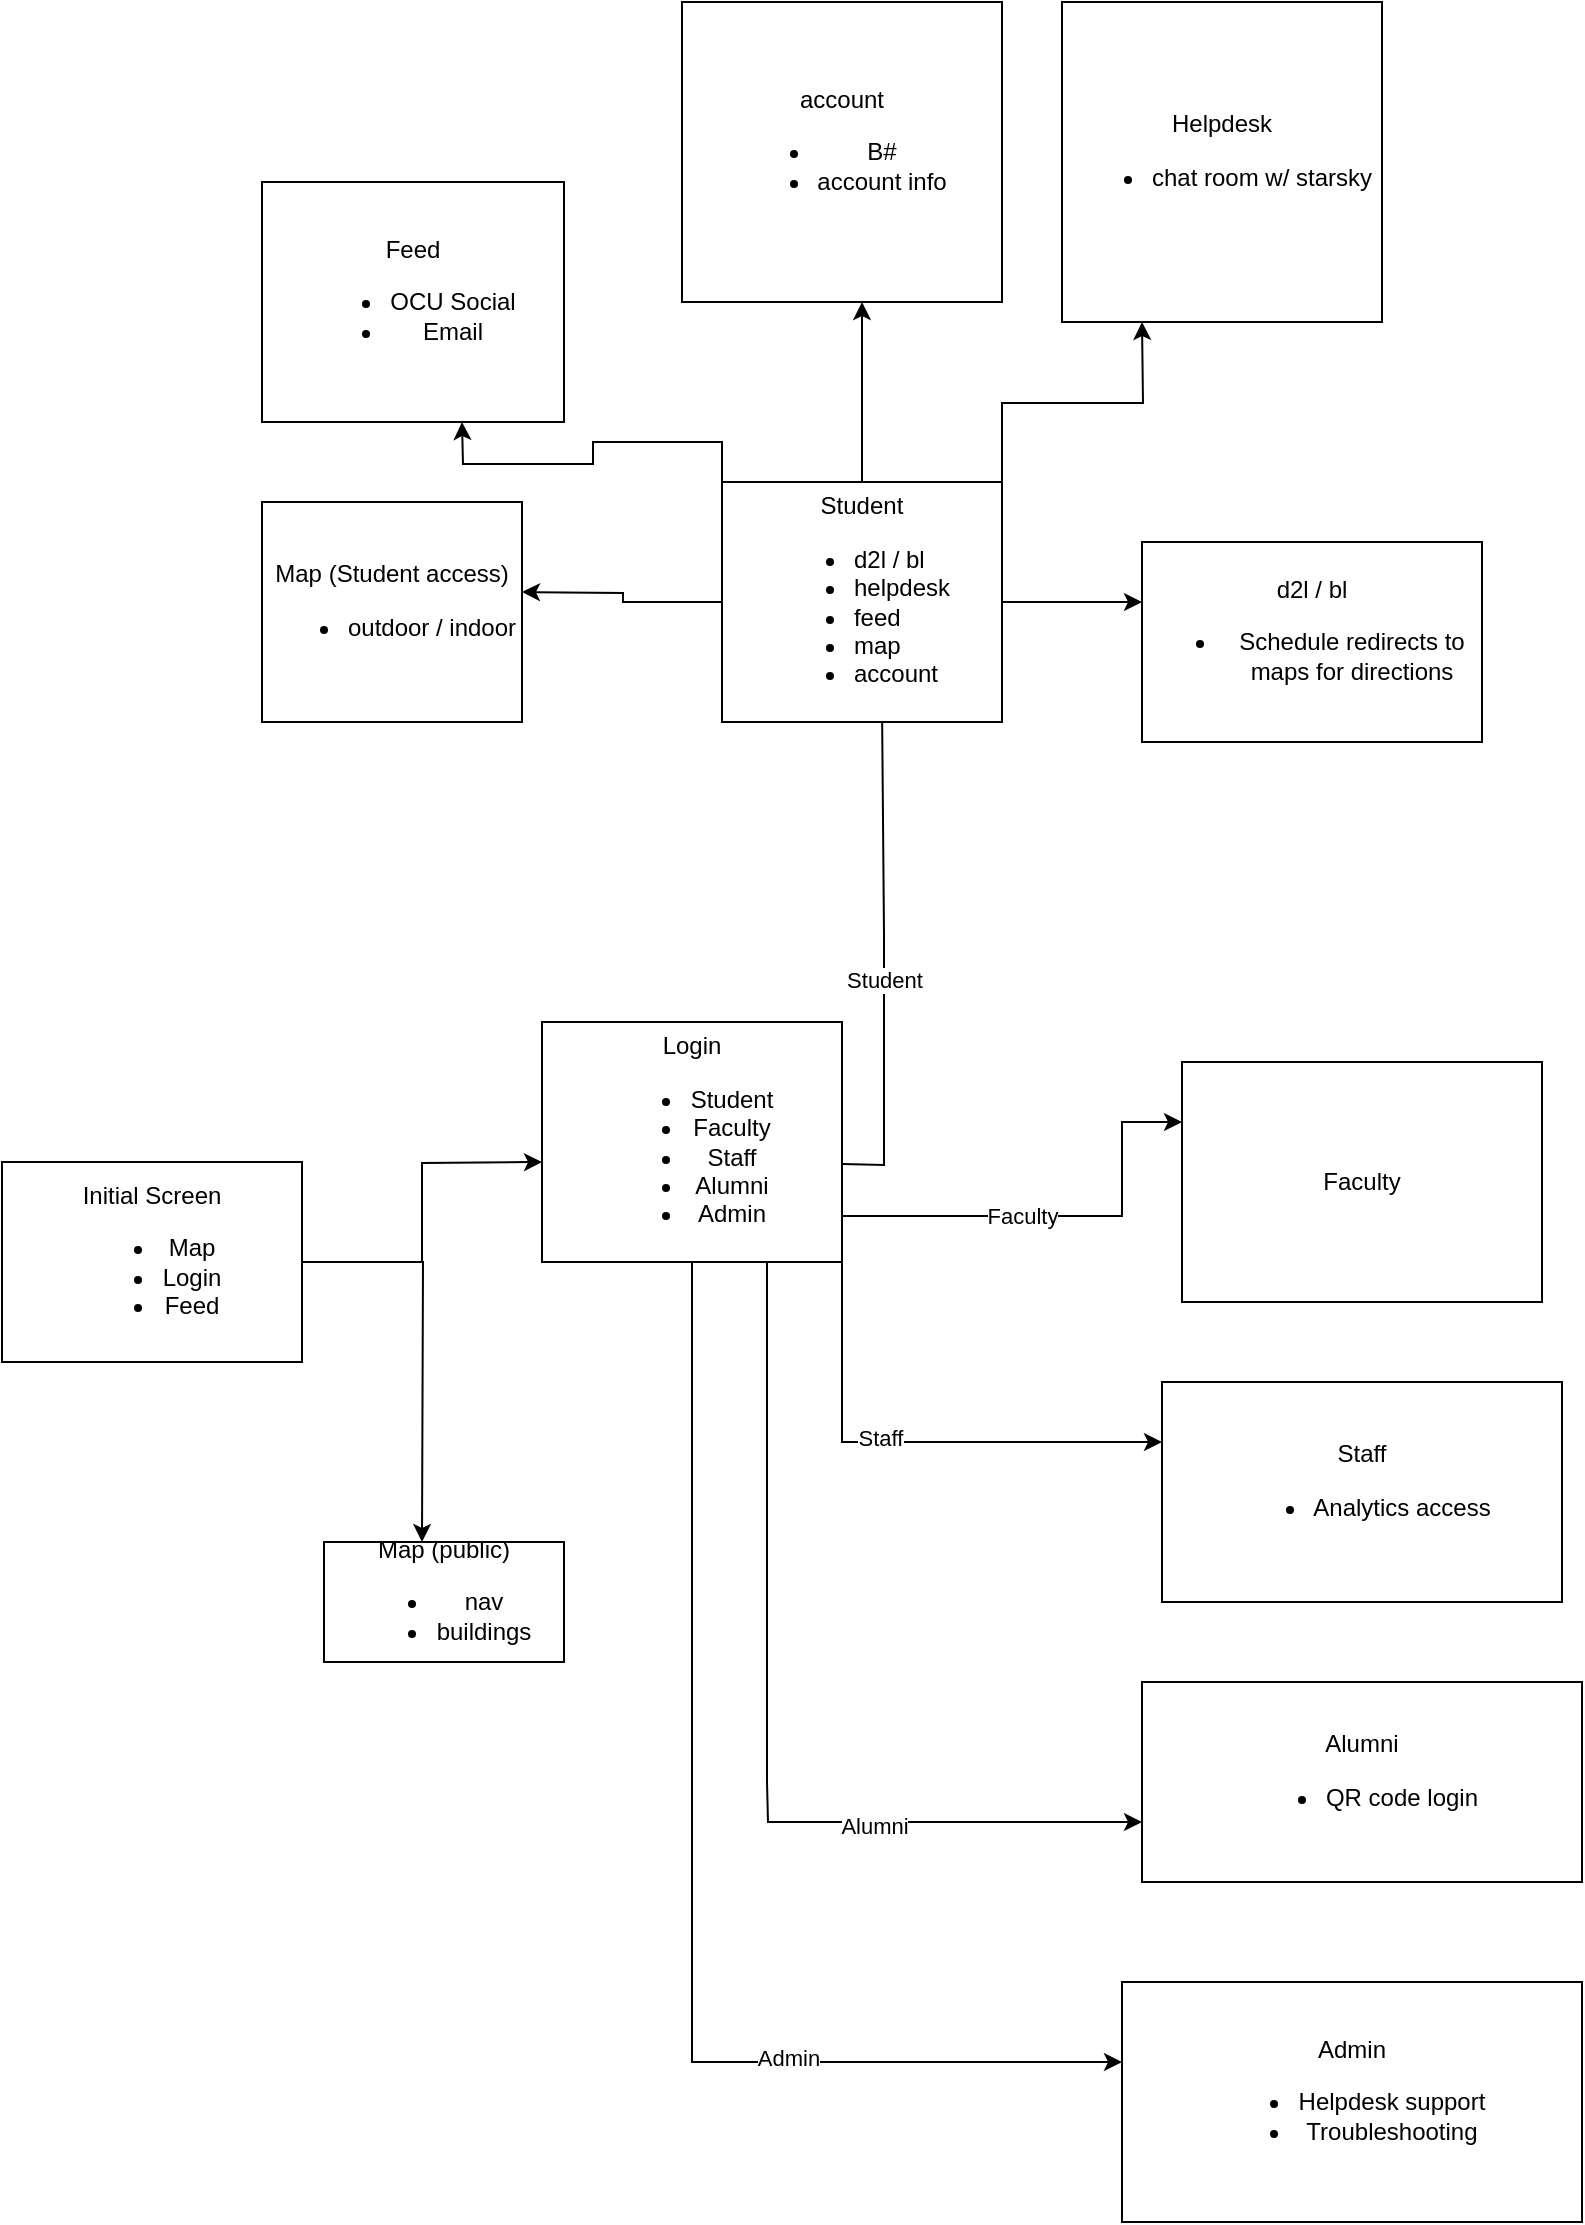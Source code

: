 <mxfile version="20.8.23" type="device"><diagram name="Page-1" id="XEODCkSr8xyZaDPM4AW_"><mxGraphModel dx="1050" dy="1649" grid="1" gridSize="10" guides="1" tooltips="1" connect="1" arrows="1" fold="1" page="1" pageScale="1" pageWidth="850" pageHeight="1100" math="0" shadow="0"><root><mxCell id="0"/><mxCell id="1" parent="0"/><mxCell id="2BNWsCbIgPprUtXfIaQ8-2" style="edgeStyle=orthogonalEdgeStyle;rounded=0;orthogonalLoop=1;jettySize=auto;html=1;" edge="1" parent="1" source="2BNWsCbIgPprUtXfIaQ8-1"><mxGeometry relative="1" as="geometry"><mxPoint x="390" y="230" as="targetPoint"/></mxGeometry></mxCell><mxCell id="2BNWsCbIgPprUtXfIaQ8-3" style="edgeStyle=orthogonalEdgeStyle;rounded=0;orthogonalLoop=1;jettySize=auto;html=1;exitX=1;exitY=0.5;exitDx=0;exitDy=0;" edge="1" parent="1" source="2BNWsCbIgPprUtXfIaQ8-1"><mxGeometry relative="1" as="geometry"><mxPoint x="330" y="420" as="targetPoint"/></mxGeometry></mxCell><mxCell id="2BNWsCbIgPprUtXfIaQ8-1" value="Initial Screen&lt;br&gt;&lt;ul&gt;&lt;li&gt;Map&lt;/li&gt;&lt;li&gt;Login&lt;/li&gt;&lt;li&gt;Feed&lt;/li&gt;&lt;/ul&gt;" style="rounded=0;whiteSpace=wrap;html=1;" vertex="1" parent="1"><mxGeometry x="120" y="230" width="150" height="100" as="geometry"/></mxCell><mxCell id="2BNWsCbIgPprUtXfIaQ8-4" value="Map (public)&lt;br&gt;&lt;ul&gt;&lt;li&gt;nav&lt;/li&gt;&lt;li&gt;buildings&lt;/li&gt;&lt;/ul&gt;" style="rounded=0;whiteSpace=wrap;html=1;" vertex="1" parent="1"><mxGeometry x="281" y="420" width="120" height="60" as="geometry"/></mxCell><mxCell id="2BNWsCbIgPprUtXfIaQ8-7" style="edgeStyle=orthogonalEdgeStyle;rounded=0;orthogonalLoop=1;jettySize=auto;html=1;" edge="1" parent="1"><mxGeometry relative="1" as="geometry"><mxPoint x="560" y="1" as="targetPoint"/><mxPoint x="540" y="231" as="sourcePoint"/></mxGeometry></mxCell><mxCell id="2BNWsCbIgPprUtXfIaQ8-9" value="Student" style="edgeLabel;html=1;align=center;verticalAlign=middle;resizable=0;points=[];" vertex="1" connectable="0" parent="2BNWsCbIgPprUtXfIaQ8-7"><mxGeometry x="-0.096" relative="1" as="geometry"><mxPoint as="offset"/></mxGeometry></mxCell><mxCell id="2BNWsCbIgPprUtXfIaQ8-8" style="edgeStyle=orthogonalEdgeStyle;rounded=0;orthogonalLoop=1;jettySize=auto;html=1;exitX=1;exitY=0.75;exitDx=0;exitDy=0;" edge="1" parent="1"><mxGeometry relative="1" as="geometry"><mxPoint x="710" y="210" as="targetPoint"/><mxPoint x="540" y="257" as="sourcePoint"/><Array as="points"><mxPoint x="680" y="257"/><mxPoint x="680" y="210"/></Array></mxGeometry></mxCell><mxCell id="2BNWsCbIgPprUtXfIaQ8-10" value="Faculty" style="edgeLabel;html=1;align=center;verticalAlign=middle;resizable=0;points=[];" vertex="1" connectable="0" parent="2BNWsCbIgPprUtXfIaQ8-8"><mxGeometry x="-0.176" relative="1" as="geometry"><mxPoint as="offset"/></mxGeometry></mxCell><mxCell id="2BNWsCbIgPprUtXfIaQ8-24" style="edgeStyle=orthogonalEdgeStyle;rounded=0;orthogonalLoop=1;jettySize=auto;html=1;exitX=1;exitY=1;exitDx=0;exitDy=0;" edge="1" parent="1" source="2BNWsCbIgPprUtXfIaQ8-5"><mxGeometry relative="1" as="geometry"><mxPoint x="700" y="370" as="targetPoint"/><Array as="points"><mxPoint x="540" y="350"/><mxPoint x="540" y="350"/></Array></mxGeometry></mxCell><mxCell id="2BNWsCbIgPprUtXfIaQ8-25" value="Staff" style="edgeLabel;html=1;align=center;verticalAlign=middle;resizable=0;points=[];" vertex="1" connectable="0" parent="2BNWsCbIgPprUtXfIaQ8-24"><mxGeometry x="-0.133" y="2" relative="1" as="geometry"><mxPoint as="offset"/></mxGeometry></mxCell><mxCell id="2BNWsCbIgPprUtXfIaQ8-27" style="edgeStyle=orthogonalEdgeStyle;rounded=0;orthogonalLoop=1;jettySize=auto;html=1;exitX=0.75;exitY=1;exitDx=0;exitDy=0;" edge="1" parent="1" source="2BNWsCbIgPprUtXfIaQ8-5"><mxGeometry relative="1" as="geometry"><mxPoint x="690" y="560" as="targetPoint"/><Array as="points"><mxPoint x="503" y="540"/><mxPoint x="503" y="540"/></Array></mxGeometry></mxCell><mxCell id="2BNWsCbIgPprUtXfIaQ8-28" value="Alumni" style="edgeLabel;html=1;align=center;verticalAlign=middle;resizable=0;points=[];" vertex="1" connectable="0" parent="2BNWsCbIgPprUtXfIaQ8-27"><mxGeometry x="0.424" y="-2" relative="1" as="geometry"><mxPoint as="offset"/></mxGeometry></mxCell><mxCell id="2BNWsCbIgPprUtXfIaQ8-30" style="edgeStyle=orthogonalEdgeStyle;rounded=0;orthogonalLoop=1;jettySize=auto;html=1;exitX=0.5;exitY=1;exitDx=0;exitDy=0;" edge="1" parent="1" source="2BNWsCbIgPprUtXfIaQ8-5"><mxGeometry relative="1" as="geometry"><mxPoint x="680" y="680" as="targetPoint"/><Array as="points"><mxPoint x="465" y="680"/></Array></mxGeometry></mxCell><mxCell id="2BNWsCbIgPprUtXfIaQ8-31" value="Admin" style="edgeLabel;html=1;align=center;verticalAlign=middle;resizable=0;points=[];" vertex="1" connectable="0" parent="2BNWsCbIgPprUtXfIaQ8-30"><mxGeometry x="0.455" y="2" relative="1" as="geometry"><mxPoint as="offset"/></mxGeometry></mxCell><mxCell id="2BNWsCbIgPprUtXfIaQ8-5" value="Login&lt;br&gt;&lt;ul&gt;&lt;li&gt;Student&lt;/li&gt;&lt;li&gt;Faculty&lt;/li&gt;&lt;li&gt;Staff&lt;/li&gt;&lt;li&gt;Alumni&lt;/li&gt;&lt;li&gt;Admin&lt;/li&gt;&lt;/ul&gt;" style="rounded=0;whiteSpace=wrap;html=1;" vertex="1" parent="1"><mxGeometry x="390" y="160" width="150" height="120" as="geometry"/></mxCell><mxCell id="2BNWsCbIgPprUtXfIaQ8-12" style="edgeStyle=orthogonalEdgeStyle;rounded=0;orthogonalLoop=1;jettySize=auto;html=1;exitX=0;exitY=0.5;exitDx=0;exitDy=0;" edge="1" parent="1" source="2BNWsCbIgPprUtXfIaQ8-11"><mxGeometry relative="1" as="geometry"><mxPoint x="380" y="-55" as="targetPoint"/></mxGeometry></mxCell><mxCell id="2BNWsCbIgPprUtXfIaQ8-14" style="edgeStyle=orthogonalEdgeStyle;rounded=0;orthogonalLoop=1;jettySize=auto;html=1;exitX=0;exitY=0;exitDx=0;exitDy=0;" edge="1" parent="1" source="2BNWsCbIgPprUtXfIaQ8-11"><mxGeometry relative="1" as="geometry"><mxPoint x="350" y="-140" as="targetPoint"/></mxGeometry></mxCell><mxCell id="2BNWsCbIgPprUtXfIaQ8-16" style="edgeStyle=orthogonalEdgeStyle;rounded=0;orthogonalLoop=1;jettySize=auto;html=1;exitX=0.5;exitY=0;exitDx=0;exitDy=0;" edge="1" parent="1" source="2BNWsCbIgPprUtXfIaQ8-11"><mxGeometry relative="1" as="geometry"><mxPoint x="550" y="-200" as="targetPoint"/></mxGeometry></mxCell><mxCell id="2BNWsCbIgPprUtXfIaQ8-18" style="edgeStyle=orthogonalEdgeStyle;rounded=0;orthogonalLoop=1;jettySize=auto;html=1;exitX=1;exitY=0;exitDx=0;exitDy=0;" edge="1" parent="1" source="2BNWsCbIgPprUtXfIaQ8-11"><mxGeometry relative="1" as="geometry"><mxPoint x="690" y="-190" as="targetPoint"/></mxGeometry></mxCell><mxCell id="2BNWsCbIgPprUtXfIaQ8-20" style="edgeStyle=orthogonalEdgeStyle;rounded=0;orthogonalLoop=1;jettySize=auto;html=1;exitX=1;exitY=0.5;exitDx=0;exitDy=0;" edge="1" parent="1" source="2BNWsCbIgPprUtXfIaQ8-11"><mxGeometry relative="1" as="geometry"><mxPoint x="690" y="-50" as="targetPoint"/></mxGeometry></mxCell><mxCell id="2BNWsCbIgPprUtXfIaQ8-11" value="Student&lt;br&gt;&lt;ul&gt;&lt;li style=&quot;text-align: left;&quot;&gt;d2l / bl&lt;/li&gt;&lt;li style=&quot;text-align: left;&quot;&gt;helpdesk&lt;/li&gt;&lt;li style=&quot;text-align: left;&quot;&gt;feed&lt;/li&gt;&lt;li style=&quot;text-align: left;&quot;&gt;map&lt;/li&gt;&lt;li style=&quot;text-align: left;&quot;&gt;account&lt;/li&gt;&lt;/ul&gt;" style="rounded=0;whiteSpace=wrap;html=1;" vertex="1" parent="1"><mxGeometry x="480" y="-110" width="140" height="120" as="geometry"/></mxCell><mxCell id="2BNWsCbIgPprUtXfIaQ8-13" value="Map (Student access)&lt;br&gt;&lt;ul&gt;&lt;li&gt;outdoor / indoor&lt;/li&gt;&lt;/ul&gt;" style="rounded=0;whiteSpace=wrap;html=1;" vertex="1" parent="1"><mxGeometry x="250" y="-100" width="130" height="110" as="geometry"/></mxCell><mxCell id="2BNWsCbIgPprUtXfIaQ8-15" value="Feed&lt;br&gt;&lt;ul&gt;&lt;li&gt;OCU Social&lt;/li&gt;&lt;li&gt;Email&lt;/li&gt;&lt;/ul&gt;" style="rounded=0;whiteSpace=wrap;html=1;" vertex="1" parent="1"><mxGeometry x="250" y="-260" width="151" height="120" as="geometry"/></mxCell><mxCell id="2BNWsCbIgPprUtXfIaQ8-17" value="account&lt;br&gt;&lt;ul&gt;&lt;li&gt;B#&lt;/li&gt;&lt;li&gt;account info&lt;/li&gt;&lt;/ul&gt;" style="rounded=0;whiteSpace=wrap;html=1;" vertex="1" parent="1"><mxGeometry x="460" y="-350" width="160" height="150" as="geometry"/></mxCell><mxCell id="2BNWsCbIgPprUtXfIaQ8-19" value="Helpdesk&lt;br&gt;&lt;ul&gt;&lt;li&gt;chat room w/ starsky&lt;/li&gt;&lt;/ul&gt;" style="rounded=0;whiteSpace=wrap;html=1;" vertex="1" parent="1"><mxGeometry x="650" y="-350" width="160" height="160" as="geometry"/></mxCell><mxCell id="2BNWsCbIgPprUtXfIaQ8-21" value="d2l / bl&lt;br&gt;&lt;ul&gt;&lt;li&gt;Schedule redirects to maps for directions&lt;/li&gt;&lt;/ul&gt;" style="rounded=0;whiteSpace=wrap;html=1;" vertex="1" parent="1"><mxGeometry x="690" y="-80" width="170" height="100" as="geometry"/></mxCell><mxCell id="2BNWsCbIgPprUtXfIaQ8-22" value="Faculty" style="rounded=0;whiteSpace=wrap;html=1;" vertex="1" parent="1"><mxGeometry x="710" y="180" width="180" height="120" as="geometry"/></mxCell><mxCell id="2BNWsCbIgPprUtXfIaQ8-26" value="Staff&lt;br&gt;&lt;ul&gt;&lt;li&gt;Analytics access&lt;/li&gt;&lt;/ul&gt;" style="rounded=0;whiteSpace=wrap;html=1;" vertex="1" parent="1"><mxGeometry x="700" y="340" width="200" height="110" as="geometry"/></mxCell><mxCell id="2BNWsCbIgPprUtXfIaQ8-29" value="Alumni&lt;br&gt;&lt;ul&gt;&lt;li&gt;QR code login&lt;/li&gt;&lt;/ul&gt;" style="rounded=0;whiteSpace=wrap;html=1;" vertex="1" parent="1"><mxGeometry x="690" y="490" width="220" height="100" as="geometry"/></mxCell><mxCell id="2BNWsCbIgPprUtXfIaQ8-32" value="Admin&lt;br&gt;&lt;ul&gt;&lt;li&gt;Helpdesk support&lt;/li&gt;&lt;li&gt;Troubleshooting&lt;/li&gt;&lt;/ul&gt;" style="rounded=0;whiteSpace=wrap;html=1;" vertex="1" parent="1"><mxGeometry x="680" y="640" width="230" height="120" as="geometry"/></mxCell></root></mxGraphModel></diagram></mxfile>